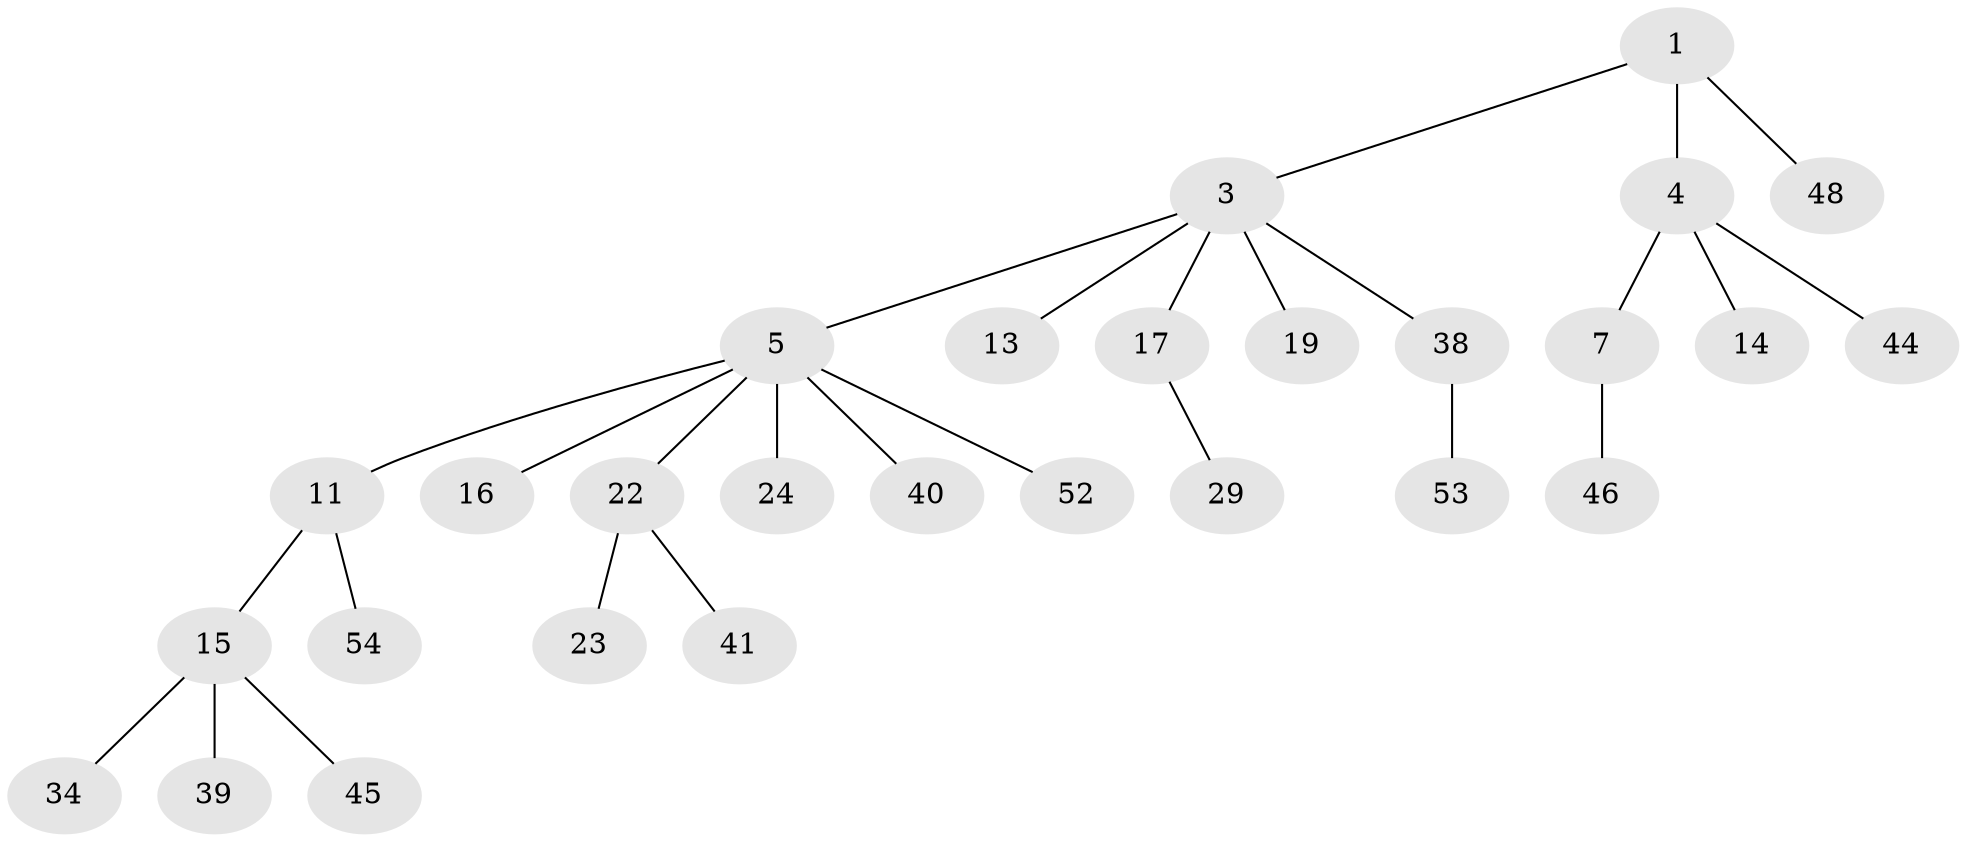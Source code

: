 // original degree distribution, {3: 0.14285714285714285, 2: 0.32142857142857145, 5: 0.03571428571428571, 4: 0.07142857142857142, 1: 0.42857142857142855}
// Generated by graph-tools (version 1.1) at 2025/19/03/04/25 18:19:05]
// undirected, 28 vertices, 27 edges
graph export_dot {
graph [start="1"]
  node [color=gray90,style=filled];
  1 [super="+2+20"];
  3 [super="+9"];
  4;
  5 [super="+8+12+6+10"];
  7 [super="+21"];
  11 [super="+27+18"];
  13;
  14 [super="+51"];
  15 [super="+31"];
  16;
  17;
  19 [super="+37"];
  22;
  23;
  24 [super="+28"];
  29 [super="+55"];
  34;
  38;
  39;
  40;
  41;
  44 [super="+47"];
  45 [super="+49"];
  46 [super="+56"];
  48;
  52;
  53;
  54;
  1 -- 4;
  1 -- 3;
  1 -- 48;
  3 -- 5;
  3 -- 19;
  3 -- 38;
  3 -- 17;
  3 -- 13;
  4 -- 7;
  4 -- 14;
  4 -- 44;
  5 -- 16;
  5 -- 24;
  5 -- 22;
  5 -- 40;
  5 -- 11;
  5 -- 52;
  7 -- 46;
  11 -- 15;
  11 -- 54;
  15 -- 34;
  15 -- 39;
  15 -- 45;
  17 -- 29;
  22 -- 23;
  22 -- 41;
  38 -- 53;
}
